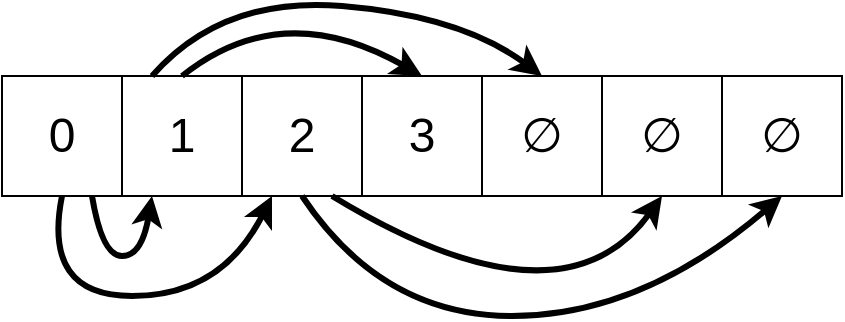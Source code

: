 <mxfile version="22.1.2" type="device">
  <diagram name="第 1 页" id="1kd8Kw-VGOG_gdoqgEbP">
    <mxGraphModel dx="1026" dy="658" grid="1" gridSize="10" guides="1" tooltips="1" connect="1" arrows="1" fold="1" page="1" pageScale="1" pageWidth="827" pageHeight="1169" math="0" shadow="0">
      <root>
        <mxCell id="0" />
        <mxCell id="1" parent="0" />
        <mxCell id="FDJxt21TuaPATRS7FMPk-1" value="0" style="rounded=0;whiteSpace=wrap;html=1;fontSize=24;" parent="1" vertex="1">
          <mxGeometry y="80" width="60" height="60" as="geometry" />
        </mxCell>
        <mxCell id="FDJxt21TuaPATRS7FMPk-2" value="1" style="rounded=0;whiteSpace=wrap;html=1;fontSize=24;" parent="1" vertex="1">
          <mxGeometry x="60" y="80" width="60" height="60" as="geometry" />
        </mxCell>
        <mxCell id="FDJxt21TuaPATRS7FMPk-3" value="2" style="rounded=0;whiteSpace=wrap;html=1;fontSize=24;" parent="1" vertex="1">
          <mxGeometry x="120" y="80" width="60" height="60" as="geometry" />
        </mxCell>
        <mxCell id="FDJxt21TuaPATRS7FMPk-4" value="3" style="rounded=0;whiteSpace=wrap;html=1;fontSize=24;" parent="1" vertex="1">
          <mxGeometry x="180" y="80" width="60" height="60" as="geometry" />
        </mxCell>
        <mxCell id="FDJxt21TuaPATRS7FMPk-5" value="∅" style="rounded=0;whiteSpace=wrap;html=1;fontSize=24;" parent="1" vertex="1">
          <mxGeometry x="240" y="80" width="60" height="60" as="geometry" />
        </mxCell>
        <mxCell id="FDJxt21TuaPATRS7FMPk-6" value="∅" style="rounded=0;whiteSpace=wrap;html=1;fontSize=24;" parent="1" vertex="1">
          <mxGeometry x="300" y="80" width="60" height="60" as="geometry" />
        </mxCell>
        <mxCell id="FDJxt21TuaPATRS7FMPk-7" value="∅" style="rounded=0;whiteSpace=wrap;html=1;fontSize=24;" parent="1" vertex="1">
          <mxGeometry x="360" y="80" width="60" height="60" as="geometry" />
        </mxCell>
        <mxCell id="FDJxt21TuaPATRS7FMPk-8" value="" style="curved=1;endArrow=classic;html=1;rounded=0;entryX=0.25;entryY=1;entryDx=0;entryDy=0;exitX=0.75;exitY=1;exitDx=0;exitDy=0;strokeWidth=3;" parent="1" source="FDJxt21TuaPATRS7FMPk-1" target="FDJxt21TuaPATRS7FMPk-2" edge="1">
          <mxGeometry width="50" height="50" relative="1" as="geometry">
            <mxPoint x="100" y="170" as="sourcePoint" />
            <mxPoint x="50" y="220" as="targetPoint" />
            <Array as="points">
              <mxPoint x="50" y="170" />
              <mxPoint x="70" y="170" />
            </Array>
          </mxGeometry>
        </mxCell>
        <mxCell id="FDJxt21TuaPATRS7FMPk-9" value="" style="curved=1;endArrow=classic;html=1;rounded=0;exitX=0.5;exitY=1;exitDx=0;exitDy=0;entryX=0.25;entryY=1;entryDx=0;entryDy=0;strokeWidth=3;" parent="1" source="FDJxt21TuaPATRS7FMPk-1" target="FDJxt21TuaPATRS7FMPk-3" edge="1">
          <mxGeometry width="50" height="50" relative="1" as="geometry">
            <mxPoint x="70" y="190" as="sourcePoint" />
            <mxPoint x="20" y="240" as="targetPoint" />
            <Array as="points">
              <mxPoint x="20" y="190" />
              <mxPoint x="110" y="190" />
            </Array>
          </mxGeometry>
        </mxCell>
        <mxCell id="FDJxt21TuaPATRS7FMPk-10" value="" style="curved=1;endArrow=classic;html=1;rounded=0;exitX=0.5;exitY=0;exitDx=0;exitDy=0;entryX=0.5;entryY=0;entryDx=0;entryDy=0;strokeWidth=3;" parent="1" source="FDJxt21TuaPATRS7FMPk-2" target="FDJxt21TuaPATRS7FMPk-4" edge="1">
          <mxGeometry width="50" height="50" relative="1" as="geometry">
            <mxPoint x="180" y="30" as="sourcePoint" />
            <mxPoint x="130" y="80" as="targetPoint" />
            <Array as="points">
              <mxPoint x="140" y="40" />
            </Array>
          </mxGeometry>
        </mxCell>
        <mxCell id="FDJxt21TuaPATRS7FMPk-11" value="" style="curved=1;endArrow=classic;html=1;rounded=0;entryX=0.5;entryY=0;entryDx=0;entryDy=0;exitX=0.25;exitY=0;exitDx=0;exitDy=0;strokeWidth=3;" parent="1" source="FDJxt21TuaPATRS7FMPk-2" target="FDJxt21TuaPATRS7FMPk-5" edge="1">
          <mxGeometry width="50" height="50" relative="1" as="geometry">
            <mxPoint x="240" y="20" as="sourcePoint" />
            <mxPoint x="190" y="70" as="targetPoint" />
            <Array as="points">
              <mxPoint x="110" y="40" />
              <mxPoint x="230" y="50" />
            </Array>
          </mxGeometry>
        </mxCell>
        <mxCell id="FDJxt21TuaPATRS7FMPk-12" value="" style="curved=1;endArrow=classic;html=1;rounded=0;entryX=0.5;entryY=1;entryDx=0;entryDy=0;exitX=0.75;exitY=1;exitDx=0;exitDy=0;strokeWidth=3;" parent="1" source="FDJxt21TuaPATRS7FMPk-3" target="FDJxt21TuaPATRS7FMPk-6" edge="1">
          <mxGeometry width="50" height="50" relative="1" as="geometry">
            <mxPoint x="280" y="160" as="sourcePoint" />
            <mxPoint x="230" y="210" as="targetPoint" />
            <Array as="points">
              <mxPoint x="280" y="210" />
            </Array>
          </mxGeometry>
        </mxCell>
        <mxCell id="FDJxt21TuaPATRS7FMPk-13" value="" style="curved=1;endArrow=classic;html=1;rounded=0;exitX=0.5;exitY=1;exitDx=0;exitDy=0;entryX=0.5;entryY=1;entryDx=0;entryDy=0;strokeWidth=3;" parent="1" source="FDJxt21TuaPATRS7FMPk-3" target="FDJxt21TuaPATRS7FMPk-7" edge="1">
          <mxGeometry width="50" height="50" relative="1" as="geometry">
            <mxPoint x="230" y="200" as="sourcePoint" />
            <mxPoint x="180" y="250" as="targetPoint" />
            <Array as="points">
              <mxPoint x="190" y="200" />
              <mxPoint x="320" y="200" />
            </Array>
          </mxGeometry>
        </mxCell>
      </root>
    </mxGraphModel>
  </diagram>
</mxfile>
